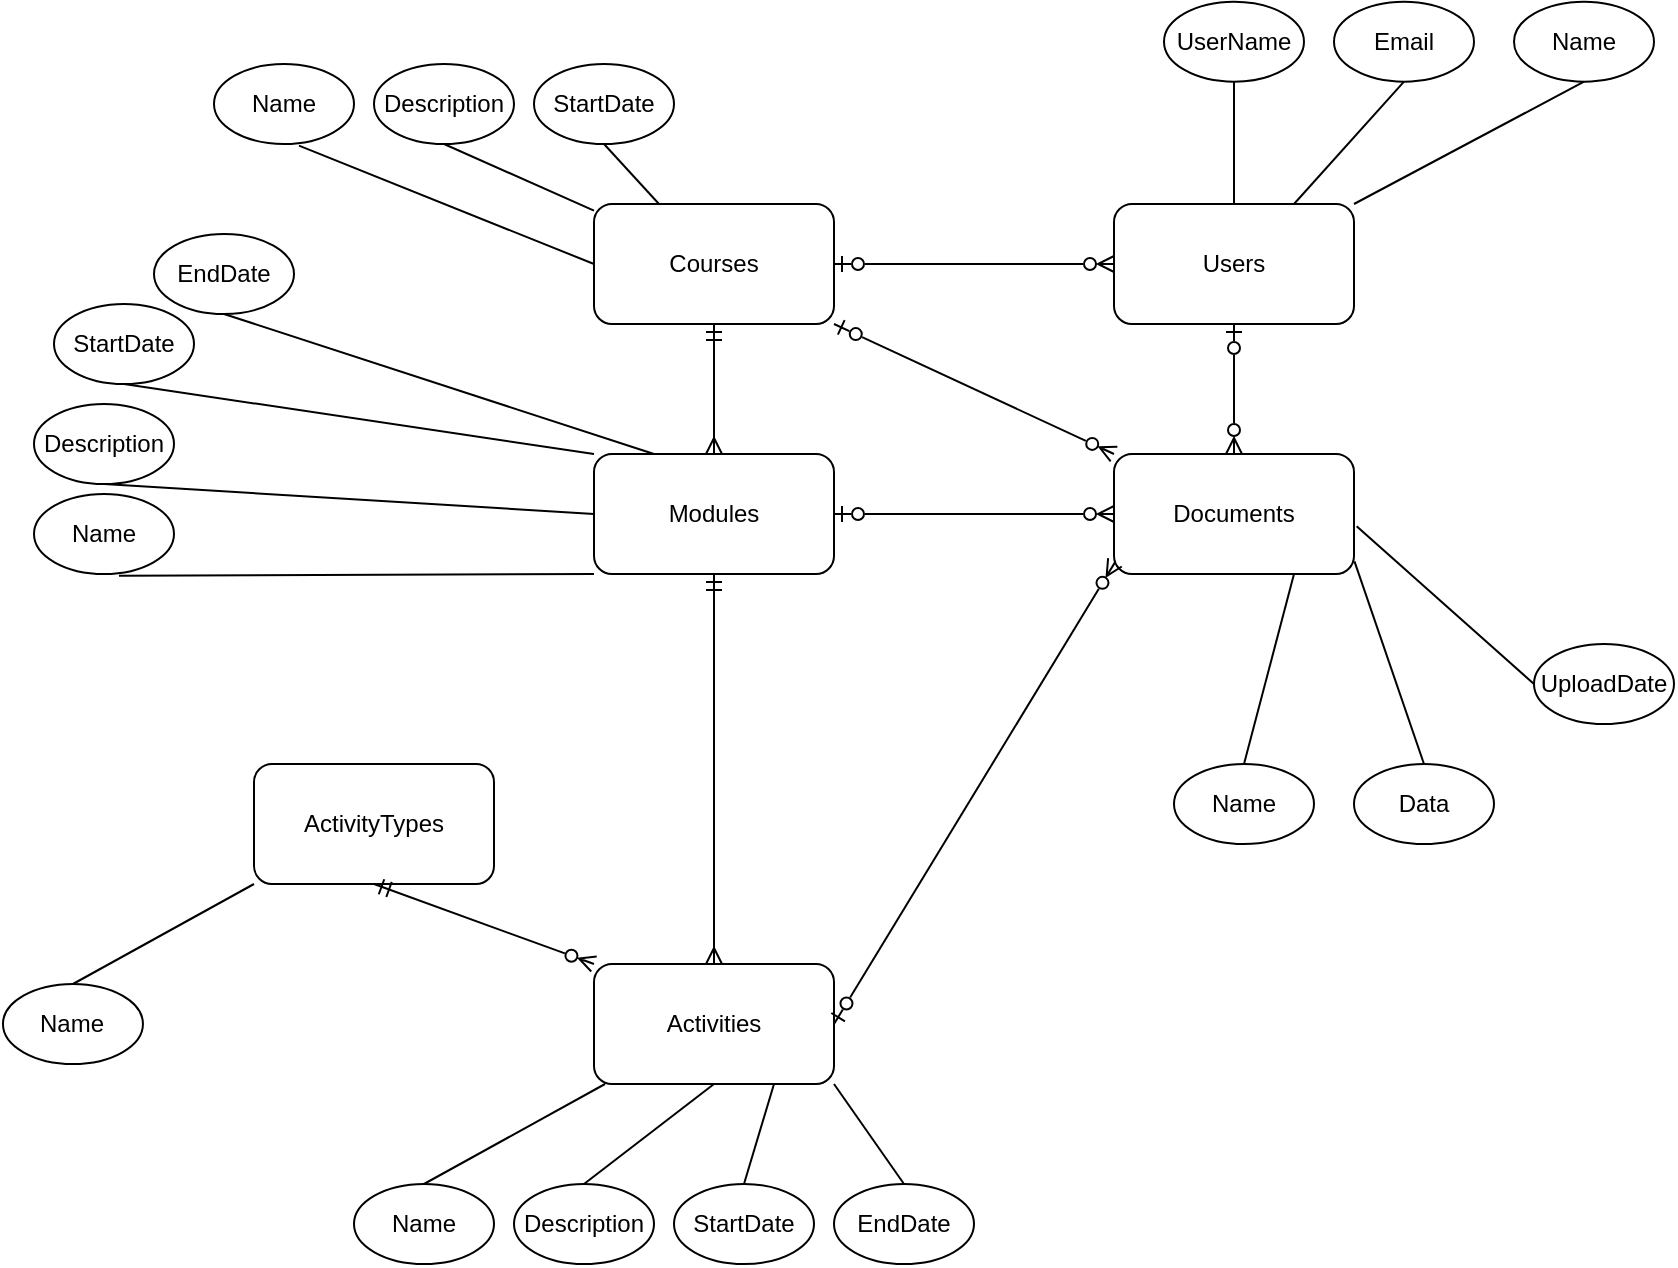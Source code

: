 <mxfile version="16.5.3" type="github" pages="2"><diagram id="RrrbwDcRu8NwH6buGpOI" name="Sida-1"><mxGraphModel dx="2500" dy="887" grid="1" gridSize="10" guides="1" tooltips="1" connect="1" arrows="1" fold="1" page="1" pageScale="1" pageWidth="827" pageHeight="1169" math="0" shadow="0"><root><mxCell id="0"/><mxCell id="1" parent="0"/><mxCell id="gUE2hNBg0kZPoNcRV1zj-1" value="Users" style="rounded=1;whiteSpace=wrap;html=1;" parent="1" vertex="1"><mxGeometry x="510" y="480" width="120" height="60" as="geometry"/></mxCell><mxCell id="gUE2hNBg0kZPoNcRV1zj-4" value="Documents" style="rounded=1;whiteSpace=wrap;html=1;" parent="1" vertex="1"><mxGeometry x="510" y="605" width="120" height="60" as="geometry"/></mxCell><mxCell id="gUE2hNBg0kZPoNcRV1zj-5" value="Courses" style="rounded=1;whiteSpace=wrap;html=1;" parent="1" vertex="1"><mxGeometry x="250" y="480" width="120" height="60" as="geometry"/></mxCell><mxCell id="gUE2hNBg0kZPoNcRV1zj-6" value="Modules" style="rounded=1;whiteSpace=wrap;html=1;" parent="1" vertex="1"><mxGeometry x="250" y="605" width="120" height="60" as="geometry"/></mxCell><mxCell id="gUE2hNBg0kZPoNcRV1zj-7" value="Activities" style="rounded=1;whiteSpace=wrap;html=1;" parent="1" vertex="1"><mxGeometry x="250" y="860" width="120" height="60" as="geometry"/></mxCell><mxCell id="gUE2hNBg0kZPoNcRV1zj-13" value="" style="fontSize=12;html=1;endArrow=ERzeroToOne;startArrow=ERzeroToMany;rounded=0;endFill=0;exitX=0;exitY=0.5;exitDx=0;exitDy=0;startFill=0;" parent="1" source="gUE2hNBg0kZPoNcRV1zj-1" target="gUE2hNBg0kZPoNcRV1zj-5" edge="1"><mxGeometry width="100" height="100" relative="1" as="geometry"><mxPoint x="530" y="350" as="sourcePoint"/><mxPoint x="590" y="330" as="targetPoint"/></mxGeometry></mxCell><mxCell id="gUE2hNBg0kZPoNcRV1zj-14" value="" style="fontSize=12;html=1;endArrow=ERmany;startArrow=ERmandOne;rounded=0;endFill=0;entryX=0.5;entryY=0;entryDx=0;entryDy=0;exitX=0.5;exitY=1;exitDx=0;exitDy=0;" parent="1" source="gUE2hNBg0kZPoNcRV1zj-5" target="gUE2hNBg0kZPoNcRV1zj-6" edge="1"><mxGeometry width="100" height="100" relative="1" as="geometry"><mxPoint x="490" y="590" as="sourcePoint"/><mxPoint x="480" y="600" as="targetPoint"/></mxGeometry></mxCell><mxCell id="gUE2hNBg0kZPoNcRV1zj-16" value="" style="fontSize=12;html=1;endArrow=ERmany;startArrow=ERmandOne;rounded=0;endFill=0;entryX=0.5;entryY=0;entryDx=0;entryDy=0;exitX=0.5;exitY=1;exitDx=0;exitDy=0;" parent="1" source="gUE2hNBg0kZPoNcRV1zj-6" target="gUE2hNBg0kZPoNcRV1zj-7" edge="1"><mxGeometry width="100" height="100" relative="1" as="geometry"><mxPoint x="290" y="520" as="sourcePoint"/><mxPoint x="510" y="520" as="targetPoint"/></mxGeometry></mxCell><mxCell id="gUE2hNBg0kZPoNcRV1zj-17" value="" style="fontSize=12;html=1;endArrow=ERzeroToMany;startArrow=ERzeroToOne;rounded=0;endFill=0;entryX=0.5;entryY=0;entryDx=0;entryDy=0;exitX=0.5;exitY=1;exitDx=0;exitDy=0;startFill=0;" parent="1" source="gUE2hNBg0kZPoNcRV1zj-1" target="gUE2hNBg0kZPoNcRV1zj-4" edge="1"><mxGeometry width="100" height="100" relative="1" as="geometry"><mxPoint x="320" y="550" as="sourcePoint"/><mxPoint x="320" y="615" as="targetPoint"/></mxGeometry></mxCell><mxCell id="gUE2hNBg0kZPoNcRV1zj-18" value="" style="fontSize=12;html=1;endArrow=ERzeroToMany;startArrow=ERzeroToOne;rounded=0;endFill=0;entryX=0;entryY=0;entryDx=0;entryDy=0;exitX=1;exitY=1;exitDx=0;exitDy=0;startFill=0;" parent="1" source="gUE2hNBg0kZPoNcRV1zj-5" target="gUE2hNBg0kZPoNcRV1zj-4" edge="1"><mxGeometry width="100" height="100" relative="1" as="geometry"><mxPoint x="580" y="270" as="sourcePoint"/><mxPoint x="580" y="620" as="targetPoint"/></mxGeometry></mxCell><mxCell id="gUE2hNBg0kZPoNcRV1zj-19" value="" style="fontSize=12;html=1;endArrow=ERzeroToMany;startArrow=ERzeroToOne;rounded=0;endFill=0;entryX=0;entryY=0.5;entryDx=0;entryDy=0;exitX=1;exitY=0.5;exitDx=0;exitDy=0;startFill=0;" parent="1" source="gUE2hNBg0kZPoNcRV1zj-6" target="gUE2hNBg0kZPoNcRV1zj-4" edge="1"><mxGeometry width="100" height="100" relative="1" as="geometry"><mxPoint x="380" y="520" as="sourcePoint"/><mxPoint x="520" y="620" as="targetPoint"/></mxGeometry></mxCell><mxCell id="gUE2hNBg0kZPoNcRV1zj-20" value="" style="fontSize=12;html=1;endArrow=ERzeroToMany;startArrow=ERzeroToOne;rounded=0;endFill=0;entryX=0.004;entryY=0.903;entryDx=0;entryDy=0;exitX=1;exitY=0.5;exitDx=0;exitDy=0;entryPerimeter=0;startFill=0;" parent="1" source="gUE2hNBg0kZPoNcRV1zj-7" target="gUE2hNBg0kZPoNcRV1zj-4" edge="1"><mxGeometry width="100" height="100" relative="1" as="geometry"><mxPoint x="390" y="530" as="sourcePoint"/><mxPoint x="530" y="630" as="targetPoint"/></mxGeometry></mxCell><mxCell id="cZ1uMNAsVfYl3Oj9-eTL-1" value="ActivityTypes" style="rounded=1;whiteSpace=wrap;html=1;" parent="1" vertex="1"><mxGeometry x="80" y="760" width="120" height="60" as="geometry"/></mxCell><mxCell id="cZ1uMNAsVfYl3Oj9-eTL-2" value="" style="fontSize=12;html=1;endArrow=ERzeroToMany;startArrow=ERmandOne;rounded=0;exitX=0.5;exitY=1;exitDx=0;exitDy=0;entryX=0;entryY=0;entryDx=0;entryDy=0;startFill=0;endFill=0;" parent="1" source="cZ1uMNAsVfYl3Oj9-eTL-1" target="gUE2hNBg0kZPoNcRV1zj-7" edge="1"><mxGeometry width="100" height="100" relative="1" as="geometry"><mxPoint x="400" y="560" as="sourcePoint"/><mxPoint x="500" y="460" as="targetPoint"/></mxGeometry></mxCell><mxCell id="cZ1uMNAsVfYl3Oj9-eTL-3" value="Name" style="ellipse;whiteSpace=wrap;html=1;" parent="1" vertex="1"><mxGeometry x="60" y="410" width="70" height="40" as="geometry"/></mxCell><mxCell id="cZ1uMNAsVfYl3Oj9-eTL-4" value="Description" style="ellipse;whiteSpace=wrap;html=1;" parent="1" vertex="1"><mxGeometry x="140" y="410" width="70" height="40" as="geometry"/></mxCell><mxCell id="cZ1uMNAsVfYl3Oj9-eTL-5" value="StartDate" style="ellipse;whiteSpace=wrap;html=1;" parent="1" vertex="1"><mxGeometry x="220" y="410" width="70" height="40" as="geometry"/></mxCell><mxCell id="cZ1uMNAsVfYl3Oj9-eTL-7" value="" style="endArrow=none;html=1;rounded=0;entryX=0.607;entryY=1.021;entryDx=0;entryDy=0;entryPerimeter=0;exitX=0;exitY=0.5;exitDx=0;exitDy=0;" parent="1" source="gUE2hNBg0kZPoNcRV1zj-5" target="cZ1uMNAsVfYl3Oj9-eTL-3" edge="1"><mxGeometry width="50" height="50" relative="1" as="geometry"><mxPoint x="450" y="570" as="sourcePoint"/><mxPoint x="500" y="520" as="targetPoint"/></mxGeometry></mxCell><mxCell id="cZ1uMNAsVfYl3Oj9-eTL-8" value="" style="endArrow=none;html=1;rounded=0;entryX=0.5;entryY=1;entryDx=0;entryDy=0;" parent="1" source="gUE2hNBg0kZPoNcRV1zj-5" target="cZ1uMNAsVfYl3Oj9-eTL-5" edge="1"><mxGeometry width="50" height="50" relative="1" as="geometry"><mxPoint x="260" y="520" as="sourcePoint"/><mxPoint x="112.49" y="460.84" as="targetPoint"/></mxGeometry></mxCell><mxCell id="cZ1uMNAsVfYl3Oj9-eTL-9" value="" style="endArrow=none;html=1;rounded=0;entryX=0.5;entryY=1;entryDx=0;entryDy=0;" parent="1" source="gUE2hNBg0kZPoNcRV1zj-5" target="cZ1uMNAsVfYl3Oj9-eTL-4" edge="1"><mxGeometry width="50" height="50" relative="1" as="geometry"><mxPoint x="270" y="530" as="sourcePoint"/><mxPoint x="122.49" y="470.84" as="targetPoint"/></mxGeometry></mxCell><mxCell id="cZ1uMNAsVfYl3Oj9-eTL-10" value="Name" style="ellipse;whiteSpace=wrap;html=1;" parent="1" vertex="1"><mxGeometry x="-30" y="625" width="70" height="40" as="geometry"/></mxCell><mxCell id="cZ1uMNAsVfYl3Oj9-eTL-11" value="Description" style="ellipse;whiteSpace=wrap;html=1;" parent="1" vertex="1"><mxGeometry x="-30" y="580" width="70" height="40" as="geometry"/></mxCell><mxCell id="cZ1uMNAsVfYl3Oj9-eTL-12" value="StartDate" style="ellipse;whiteSpace=wrap;html=1;" parent="1" vertex="1"><mxGeometry x="-20" y="530" width="70" height="40" as="geometry"/></mxCell><mxCell id="cZ1uMNAsVfYl3Oj9-eTL-13" value="" style="endArrow=none;html=1;rounded=0;entryX=0.607;entryY=1.021;entryDx=0;entryDy=0;entryPerimeter=0;exitX=0;exitY=1;exitDx=0;exitDy=0;" parent="1" source="gUE2hNBg0kZPoNcRV1zj-6" target="cZ1uMNAsVfYl3Oj9-eTL-10" edge="1"><mxGeometry width="50" height="50" relative="1" as="geometry"><mxPoint x="180" y="670" as="sourcePoint"/><mxPoint x="430" y="680" as="targetPoint"/></mxGeometry></mxCell><mxCell id="cZ1uMNAsVfYl3Oj9-eTL-14" value="" style="endArrow=none;html=1;rounded=0;entryX=0.5;entryY=1;entryDx=0;entryDy=0;exitX=0;exitY=0;exitDx=0;exitDy=0;" parent="1" source="gUE2hNBg0kZPoNcRV1zj-6" target="cZ1uMNAsVfYl3Oj9-eTL-12" edge="1"><mxGeometry width="50" height="50" relative="1" as="geometry"><mxPoint x="212.5" y="640" as="sourcePoint"/><mxPoint x="42.49" y="620.84" as="targetPoint"/></mxGeometry></mxCell><mxCell id="cZ1uMNAsVfYl3Oj9-eTL-15" value="" style="endArrow=none;html=1;rounded=0;entryX=0.5;entryY=1;entryDx=0;entryDy=0;exitX=0;exitY=0.5;exitDx=0;exitDy=0;" parent="1" source="gUE2hNBg0kZPoNcRV1zj-6" target="cZ1uMNAsVfYl3Oj9-eTL-11" edge="1"><mxGeometry width="50" height="50" relative="1" as="geometry"><mxPoint x="180" y="643.333" as="sourcePoint"/><mxPoint x="52.49" y="630.84" as="targetPoint"/></mxGeometry></mxCell><mxCell id="cZ1uMNAsVfYl3Oj9-eTL-16" value="EndDate" style="ellipse;whiteSpace=wrap;html=1;" parent="1" vertex="1"><mxGeometry x="30" y="495" width="70" height="40" as="geometry"/></mxCell><mxCell id="cZ1uMNAsVfYl3Oj9-eTL-17" value="" style="endArrow=none;html=1;rounded=0;entryX=0.5;entryY=1;entryDx=0;entryDy=0;exitX=0.25;exitY=0;exitDx=0;exitDy=0;" parent="1" source="gUE2hNBg0kZPoNcRV1zj-6" target="cZ1uMNAsVfYl3Oj9-eTL-16" edge="1"><mxGeometry width="50" height="50" relative="1" as="geometry"><mxPoint x="300" y="570" as="sourcePoint"/><mxPoint x="92.49" y="585.84" as="targetPoint"/></mxGeometry></mxCell><mxCell id="cZ1uMNAsVfYl3Oj9-eTL-18" value="Name" style="ellipse;whiteSpace=wrap;html=1;" parent="1" vertex="1"><mxGeometry x="130" y="970" width="70" height="40" as="geometry"/></mxCell><mxCell id="cZ1uMNAsVfYl3Oj9-eTL-19" value="Description" style="ellipse;whiteSpace=wrap;html=1;" parent="1" vertex="1"><mxGeometry x="210" y="970" width="70" height="40" as="geometry"/></mxCell><mxCell id="cZ1uMNAsVfYl3Oj9-eTL-20" value="StartDate" style="ellipse;whiteSpace=wrap;html=1;" parent="1" vertex="1"><mxGeometry x="290" y="970" width="70" height="40" as="geometry"/></mxCell><mxCell id="cZ1uMNAsVfYl3Oj9-eTL-21" value="" style="endArrow=none;html=1;rounded=0;entryX=0.5;entryY=0;entryDx=0;entryDy=0;exitX=0.046;exitY=1;exitDx=0;exitDy=0;exitPerimeter=0;" parent="1" source="gUE2hNBg0kZPoNcRV1zj-7" target="cZ1uMNAsVfYl3Oj9-eTL-18" edge="1"><mxGeometry width="50" height="50" relative="1" as="geometry"><mxPoint x="320" y="1070" as="sourcePoint"/><mxPoint x="570" y="1080" as="targetPoint"/></mxGeometry></mxCell><mxCell id="cZ1uMNAsVfYl3Oj9-eTL-22" value="" style="endArrow=none;html=1;rounded=0;entryX=0.5;entryY=0;entryDx=0;entryDy=0;exitX=0.75;exitY=1;exitDx=0;exitDy=0;" parent="1" source="gUE2hNBg0kZPoNcRV1zj-7" target="cZ1uMNAsVfYl3Oj9-eTL-20" edge="1"><mxGeometry width="50" height="50" relative="1" as="geometry"><mxPoint x="352.5" y="1040" as="sourcePoint"/><mxPoint x="182.49" y="1020.84" as="targetPoint"/></mxGeometry></mxCell><mxCell id="cZ1uMNAsVfYl3Oj9-eTL-23" value="" style="endArrow=none;html=1;rounded=0;entryX=0.5;entryY=0;entryDx=0;entryDy=0;exitX=0.5;exitY=1;exitDx=0;exitDy=0;" parent="1" source="gUE2hNBg0kZPoNcRV1zj-7" target="cZ1uMNAsVfYl3Oj9-eTL-19" edge="1"><mxGeometry width="50" height="50" relative="1" as="geometry"><mxPoint x="320" y="1043.333" as="sourcePoint"/><mxPoint x="192.49" y="1030.84" as="targetPoint"/></mxGeometry></mxCell><mxCell id="cZ1uMNAsVfYl3Oj9-eTL-24" value="EndDate" style="ellipse;whiteSpace=wrap;html=1;" parent="1" vertex="1"><mxGeometry x="370" y="970" width="70" height="40" as="geometry"/></mxCell><mxCell id="cZ1uMNAsVfYl3Oj9-eTL-25" value="" style="endArrow=none;html=1;rounded=0;entryX=0.5;entryY=0;entryDx=0;entryDy=0;exitX=1;exitY=1;exitDx=0;exitDy=0;" parent="1" source="gUE2hNBg0kZPoNcRV1zj-7" target="cZ1uMNAsVfYl3Oj9-eTL-24" edge="1"><mxGeometry width="50" height="50" relative="1" as="geometry"><mxPoint x="670" y="1080" as="sourcePoint"/><mxPoint x="482.49" y="1060.84" as="targetPoint"/></mxGeometry></mxCell><mxCell id="cZ1uMNAsVfYl3Oj9-eTL-26" value="Name" style="ellipse;whiteSpace=wrap;html=1;" parent="1" vertex="1"><mxGeometry x="-45.52" y="870" width="70" height="40" as="geometry"/></mxCell><mxCell id="cZ1uMNAsVfYl3Oj9-eTL-27" value="" style="endArrow=none;html=1;rounded=0;entryX=0.5;entryY=0;entryDx=0;entryDy=0;exitX=0;exitY=1;exitDx=0;exitDy=0;" parent="1" source="cZ1uMNAsVfYl3Oj9-eTL-1" target="cZ1uMNAsVfYl3Oj9-eTL-26" edge="1"><mxGeometry width="50" height="50" relative="1" as="geometry"><mxPoint x="80.0" y="820" as="sourcePoint"/><mxPoint x="394.48" y="980" as="targetPoint"/></mxGeometry></mxCell><mxCell id="cZ1uMNAsVfYl3Oj9-eTL-29" value="Name" style="ellipse;whiteSpace=wrap;html=1;" parent="1" vertex="1"><mxGeometry x="540" y="760" width="70" height="40" as="geometry"/></mxCell><mxCell id="cZ1uMNAsVfYl3Oj9-eTL-30" value="" style="endArrow=none;html=1;rounded=0;entryX=0.5;entryY=0;entryDx=0;entryDy=0;exitX=0.75;exitY=1;exitDx=0;exitDy=0;" parent="1" source="gUE2hNBg0kZPoNcRV1zj-4" target="cZ1uMNAsVfYl3Oj9-eTL-29" edge="1"><mxGeometry width="50" height="50" relative="1" as="geometry"><mxPoint x="665.52" y="710" as="sourcePoint"/><mxPoint x="980" y="870" as="targetPoint"/></mxGeometry></mxCell><mxCell id="cZ1uMNAsVfYl3Oj9-eTL-31" value="Data" style="ellipse;whiteSpace=wrap;html=1;" parent="1" vertex="1"><mxGeometry x="630" y="760" width="70" height="40" as="geometry"/></mxCell><mxCell id="cZ1uMNAsVfYl3Oj9-eTL-32" value="" style="endArrow=none;html=1;rounded=0;entryX=0.5;entryY=0;entryDx=0;entryDy=0;exitX=1.002;exitY=0.895;exitDx=0;exitDy=0;exitPerimeter=0;" parent="1" source="gUE2hNBg0kZPoNcRV1zj-4" target="cZ1uMNAsVfYl3Oj9-eTL-31" edge="1"><mxGeometry width="50" height="50" relative="1" as="geometry"><mxPoint x="755.52" y="710" as="sourcePoint"/><mxPoint x="1070" y="870" as="targetPoint"/></mxGeometry></mxCell><mxCell id="cZ1uMNAsVfYl3Oj9-eTL-33" value="UploadDate" style="ellipse;whiteSpace=wrap;html=1;" parent="1" vertex="1"><mxGeometry x="720" y="700" width="70" height="40" as="geometry"/></mxCell><mxCell id="cZ1uMNAsVfYl3Oj9-eTL-34" value="" style="endArrow=none;html=1;rounded=0;entryX=0;entryY=0.5;entryDx=0;entryDy=0;exitX=1.011;exitY=0.603;exitDx=0;exitDy=0;exitPerimeter=0;" parent="1" source="gUE2hNBg0kZPoNcRV1zj-4" target="cZ1uMNAsVfYl3Oj9-eTL-33" edge="1"><mxGeometry width="50" height="50" relative="1" as="geometry"><mxPoint x="630.0" y="625" as="sourcePoint"/><mxPoint x="664.76" y="726.3" as="targetPoint"/></mxGeometry></mxCell><mxCell id="cZ1uMNAsVfYl3Oj9-eTL-35" value="UserName" style="ellipse;whiteSpace=wrap;html=1;" parent="1" vertex="1"><mxGeometry x="535" y="378.82" width="70" height="40" as="geometry"/></mxCell><mxCell id="cZ1uMNAsVfYl3Oj9-eTL-36" value="" style="endArrow=none;html=1;rounded=0;entryX=0.5;entryY=1;entryDx=0;entryDy=0;exitX=0.5;exitY=0;exitDx=0;exitDy=0;" parent="1" source="gUE2hNBg0kZPoNcRV1zj-1" target="cZ1uMNAsVfYl3Oj9-eTL-35" edge="1"><mxGeometry width="50" height="50" relative="1" as="geometry"><mxPoint x="620.0" y="320.0" as="sourcePoint"/><mxPoint x="653.44" y="405.12" as="targetPoint"/></mxGeometry></mxCell><mxCell id="cZ1uMNAsVfYl3Oj9-eTL-37" value="Email" style="ellipse;whiteSpace=wrap;html=1;" parent="1" vertex="1"><mxGeometry x="620" y="378.82" width="70" height="40" as="geometry"/></mxCell><mxCell id="cZ1uMNAsVfYl3Oj9-eTL-38" value="" style="endArrow=none;html=1;rounded=0;entryX=0.5;entryY=1;entryDx=0;entryDy=0;exitX=0.75;exitY=0;exitDx=0;exitDy=0;" parent="1" source="gUE2hNBg0kZPoNcRV1zj-1" target="cZ1uMNAsVfYl3Oj9-eTL-37" edge="1"><mxGeometry width="50" height="50" relative="1" as="geometry"><mxPoint x="580" y="490" as="sourcePoint"/><mxPoint x="663.44" y="415.12" as="targetPoint"/></mxGeometry></mxCell><mxCell id="cZ1uMNAsVfYl3Oj9-eTL-39" value="Name" style="ellipse;whiteSpace=wrap;html=1;" parent="1" vertex="1"><mxGeometry x="710" y="378.82" width="70" height="40" as="geometry"/></mxCell><mxCell id="cZ1uMNAsVfYl3Oj9-eTL-40" value="" style="endArrow=none;html=1;rounded=0;entryX=0.5;entryY=1;entryDx=0;entryDy=0;exitX=1;exitY=0;exitDx=0;exitDy=0;" parent="1" source="gUE2hNBg0kZPoNcRV1zj-1" target="cZ1uMNAsVfYl3Oj9-eTL-39" edge="1"><mxGeometry width="50" height="50" relative="1" as="geometry"><mxPoint x="735" y="471.18" as="sourcePoint"/><mxPoint x="818.44" y="396.3" as="targetPoint"/></mxGeometry></mxCell></root></mxGraphModel></diagram><diagram id="srFkPKDmVDg-fwYC_Jng" name="Page-2"><mxGraphModel dx="2523" dy="1987" grid="1" gridSize="10" guides="1" tooltips="1" connect="1" arrows="1" fold="1" page="1" pageScale="1" pageWidth="850" pageHeight="1100" math="0" shadow="0"><root><mxCell id="ppA1ye5qYpQGRD_QKIp1-0"/><mxCell id="ppA1ye5qYpQGRD_QKIp1-1" parent="ppA1ye5qYpQGRD_QKIp1-0"/><mxCell id="ppA1ye5qYpQGRD_QKIp1-2" value="Course" style="shape=table;startSize=30;container=1;collapsible=1;childLayout=tableLayout;fixedRows=1;rowLines=0;fontStyle=1;align=center;resizeLast=1;" vertex="1" parent="ppA1ye5qYpQGRD_QKIp1-1"><mxGeometry x="260" y="30" width="180" height="150" as="geometry"/></mxCell><mxCell id="ppA1ye5qYpQGRD_QKIp1-3" value="" style="shape=tableRow;horizontal=0;startSize=0;swimlaneHead=0;swimlaneBody=0;fillColor=none;collapsible=0;dropTarget=0;points=[[0,0.5],[1,0.5]];portConstraint=eastwest;top=0;left=0;right=0;bottom=1;" vertex="1" parent="ppA1ye5qYpQGRD_QKIp1-2"><mxGeometry y="30" width="180" height="30" as="geometry"/></mxCell><mxCell id="ppA1ye5qYpQGRD_QKIp1-4" value="PK" style="shape=partialRectangle;connectable=0;fillColor=none;top=0;left=0;bottom=0;right=0;fontStyle=1;overflow=hidden;" vertex="1" parent="ppA1ye5qYpQGRD_QKIp1-3"><mxGeometry width="30" height="30" as="geometry"><mxRectangle width="30" height="30" as="alternateBounds"/></mxGeometry></mxCell><mxCell id="ppA1ye5qYpQGRD_QKIp1-5" value="Id" style="shape=partialRectangle;connectable=0;fillColor=none;top=0;left=0;bottom=0;right=0;align=left;spacingLeft=6;fontStyle=5;overflow=hidden;" vertex="1" parent="ppA1ye5qYpQGRD_QKIp1-3"><mxGeometry x="30" width="150" height="30" as="geometry"><mxRectangle width="150" height="30" as="alternateBounds"/></mxGeometry></mxCell><mxCell id="ppA1ye5qYpQGRD_QKIp1-6" value="" style="shape=tableRow;horizontal=0;startSize=0;swimlaneHead=0;swimlaneBody=0;fillColor=none;collapsible=0;dropTarget=0;points=[[0,0.5],[1,0.5]];portConstraint=eastwest;top=0;left=0;right=0;bottom=0;" vertex="1" parent="ppA1ye5qYpQGRD_QKIp1-2"><mxGeometry y="60" width="180" height="30" as="geometry"/></mxCell><mxCell id="ppA1ye5qYpQGRD_QKIp1-7" value="" style="shape=partialRectangle;connectable=0;fillColor=none;top=0;left=0;bottom=0;right=0;editable=1;overflow=hidden;" vertex="1" parent="ppA1ye5qYpQGRD_QKIp1-6"><mxGeometry width="30" height="30" as="geometry"><mxRectangle width="30" height="30" as="alternateBounds"/></mxGeometry></mxCell><mxCell id="ppA1ye5qYpQGRD_QKIp1-8" value="Name" style="shape=partialRectangle;connectable=0;fillColor=none;top=0;left=0;bottom=0;right=0;align=left;spacingLeft=6;overflow=hidden;" vertex="1" parent="ppA1ye5qYpQGRD_QKIp1-6"><mxGeometry x="30" width="150" height="30" as="geometry"><mxRectangle width="150" height="30" as="alternateBounds"/></mxGeometry></mxCell><mxCell id="ppA1ye5qYpQGRD_QKIp1-9" value="" style="shape=tableRow;horizontal=0;startSize=0;swimlaneHead=0;swimlaneBody=0;fillColor=none;collapsible=0;dropTarget=0;points=[[0,0.5],[1,0.5]];portConstraint=eastwest;top=0;left=0;right=0;bottom=0;" vertex="1" parent="ppA1ye5qYpQGRD_QKIp1-2"><mxGeometry y="90" width="180" height="30" as="geometry"/></mxCell><mxCell id="ppA1ye5qYpQGRD_QKIp1-10" value="" style="shape=partialRectangle;connectable=0;fillColor=none;top=0;left=0;bottom=0;right=0;editable=1;overflow=hidden;" vertex="1" parent="ppA1ye5qYpQGRD_QKIp1-9"><mxGeometry width="30" height="30" as="geometry"><mxRectangle width="30" height="30" as="alternateBounds"/></mxGeometry></mxCell><mxCell id="ppA1ye5qYpQGRD_QKIp1-11" value="Description" style="shape=partialRectangle;connectable=0;fillColor=none;top=0;left=0;bottom=0;right=0;align=left;spacingLeft=6;overflow=hidden;" vertex="1" parent="ppA1ye5qYpQGRD_QKIp1-9"><mxGeometry x="30" width="150" height="30" as="geometry"><mxRectangle width="150" height="30" as="alternateBounds"/></mxGeometry></mxCell><mxCell id="ppA1ye5qYpQGRD_QKIp1-12" value="" style="shape=tableRow;horizontal=0;startSize=0;swimlaneHead=0;swimlaneBody=0;fillColor=none;collapsible=0;dropTarget=0;points=[[0,0.5],[1,0.5]];portConstraint=eastwest;top=0;left=0;right=0;bottom=0;" vertex="1" parent="ppA1ye5qYpQGRD_QKIp1-2"><mxGeometry y="120" width="180" height="30" as="geometry"/></mxCell><mxCell id="ppA1ye5qYpQGRD_QKIp1-13" value="" style="shape=partialRectangle;connectable=0;fillColor=none;top=0;left=0;bottom=0;right=0;editable=1;overflow=hidden;" vertex="1" parent="ppA1ye5qYpQGRD_QKIp1-12"><mxGeometry width="30" height="30" as="geometry"><mxRectangle width="30" height="30" as="alternateBounds"/></mxGeometry></mxCell><mxCell id="ppA1ye5qYpQGRD_QKIp1-14" value="StartDate" style="shape=partialRectangle;connectable=0;fillColor=none;top=0;left=0;bottom=0;right=0;align=left;spacingLeft=6;overflow=hidden;" vertex="1" parent="ppA1ye5qYpQGRD_QKIp1-12"><mxGeometry x="30" width="150" height="30" as="geometry"><mxRectangle width="150" height="30" as="alternateBounds"/></mxGeometry></mxCell><mxCell id="ppA1ye5qYpQGRD_QKIp1-15" value="Activity" style="shape=table;startSize=30;container=1;collapsible=1;childLayout=tableLayout;fixedRows=1;rowLines=0;fontStyle=1;align=center;resizeLast=1;" vertex="1" parent="ppA1ye5qYpQGRD_QKIp1-1"><mxGeometry x="640" y="300" width="180" height="240" as="geometry"/></mxCell><mxCell id="ppA1ye5qYpQGRD_QKIp1-16" value="" style="shape=tableRow;horizontal=0;startSize=0;swimlaneHead=0;swimlaneBody=0;fillColor=none;collapsible=0;dropTarget=0;points=[[0,0.5],[1,0.5]];portConstraint=eastwest;top=0;left=0;right=0;bottom=1;" vertex="1" parent="ppA1ye5qYpQGRD_QKIp1-15"><mxGeometry y="30" width="180" height="30" as="geometry"/></mxCell><mxCell id="ppA1ye5qYpQGRD_QKIp1-17" value="PK" style="shape=partialRectangle;connectable=0;fillColor=none;top=0;left=0;bottom=0;right=0;fontStyle=1;overflow=hidden;" vertex="1" parent="ppA1ye5qYpQGRD_QKIp1-16"><mxGeometry width="30" height="30" as="geometry"><mxRectangle width="30" height="30" as="alternateBounds"/></mxGeometry></mxCell><mxCell id="ppA1ye5qYpQGRD_QKIp1-18" value="Id" style="shape=partialRectangle;connectable=0;fillColor=none;top=0;left=0;bottom=0;right=0;align=left;spacingLeft=6;fontStyle=5;overflow=hidden;" vertex="1" parent="ppA1ye5qYpQGRD_QKIp1-16"><mxGeometry x="30" width="150" height="30" as="geometry"><mxRectangle width="150" height="30" as="alternateBounds"/></mxGeometry></mxCell><mxCell id="7koz922dCw3oWTNVU2b_-24" value="" style="shape=tableRow;horizontal=0;startSize=0;swimlaneHead=0;swimlaneBody=0;fillColor=none;collapsible=0;dropTarget=0;points=[[0,0.5],[1,0.5]];portConstraint=eastwest;top=0;left=0;right=0;bottom=0;" vertex="1" parent="ppA1ye5qYpQGRD_QKIp1-15"><mxGeometry y="60" width="180" height="30" as="geometry"/></mxCell><mxCell id="7koz922dCw3oWTNVU2b_-25" value="FK" style="shape=partialRectangle;connectable=0;fillColor=none;top=0;left=0;bottom=0;right=0;editable=1;overflow=hidden;" vertex="1" parent="7koz922dCw3oWTNVU2b_-24"><mxGeometry width="30" height="30" as="geometry"><mxRectangle width="30" height="30" as="alternateBounds"/></mxGeometry></mxCell><mxCell id="7koz922dCw3oWTNVU2b_-26" value="ModuleId" style="shape=partialRectangle;connectable=0;fillColor=none;top=0;left=0;bottom=0;right=0;align=left;spacingLeft=6;overflow=hidden;" vertex="1" parent="7koz922dCw3oWTNVU2b_-24"><mxGeometry x="30" width="150" height="30" as="geometry"><mxRectangle width="150" height="30" as="alternateBounds"/></mxGeometry></mxCell><mxCell id="ppA1ye5qYpQGRD_QKIp1-22" value="" style="shape=tableRow;horizontal=0;startSize=0;swimlaneHead=0;swimlaneBody=0;fillColor=none;collapsible=0;dropTarget=0;points=[[0,0.5],[1,0.5]];portConstraint=eastwest;top=0;left=0;right=0;bottom=0;" vertex="1" parent="ppA1ye5qYpQGRD_QKIp1-15"><mxGeometry y="90" width="180" height="30" as="geometry"/></mxCell><mxCell id="ppA1ye5qYpQGRD_QKIp1-23" value="FK" style="shape=partialRectangle;connectable=0;fillColor=none;top=0;left=0;bottom=0;right=0;editable=1;overflow=hidden;" vertex="1" parent="ppA1ye5qYpQGRD_QKIp1-22"><mxGeometry width="30" height="30" as="geometry"><mxRectangle width="30" height="30" as="alternateBounds"/></mxGeometry></mxCell><mxCell id="ppA1ye5qYpQGRD_QKIp1-24" value="ActivityTypeId" style="shape=partialRectangle;connectable=0;fillColor=none;top=0;left=0;bottom=0;right=0;align=left;spacingLeft=6;overflow=hidden;" vertex="1" parent="ppA1ye5qYpQGRD_QKIp1-22"><mxGeometry x="30" width="150" height="30" as="geometry"><mxRectangle width="150" height="30" as="alternateBounds"/></mxGeometry></mxCell><mxCell id="ppA1ye5qYpQGRD_QKIp1-19" value="" style="shape=tableRow;horizontal=0;startSize=0;swimlaneHead=0;swimlaneBody=0;fillColor=none;collapsible=0;dropTarget=0;points=[[0,0.5],[1,0.5]];portConstraint=eastwest;top=0;left=0;right=0;bottom=0;" vertex="1" parent="ppA1ye5qYpQGRD_QKIp1-15"><mxGeometry y="120" width="180" height="30" as="geometry"/></mxCell><mxCell id="ppA1ye5qYpQGRD_QKIp1-20" value="" style="shape=partialRectangle;connectable=0;fillColor=none;top=0;left=0;bottom=0;right=0;editable=1;overflow=hidden;" vertex="1" parent="ppA1ye5qYpQGRD_QKIp1-19"><mxGeometry width="30" height="30" as="geometry"><mxRectangle width="30" height="30" as="alternateBounds"/></mxGeometry></mxCell><mxCell id="ppA1ye5qYpQGRD_QKIp1-21" value="Title" style="shape=partialRectangle;connectable=0;fillColor=none;top=0;left=0;bottom=0;right=0;align=left;spacingLeft=6;overflow=hidden;" vertex="1" parent="ppA1ye5qYpQGRD_QKIp1-19"><mxGeometry x="30" width="150" height="30" as="geometry"><mxRectangle width="150" height="30" as="alternateBounds"/></mxGeometry></mxCell><mxCell id="4rKzU89m_pF7pOkNp1DU-3" value="" style="shape=tableRow;horizontal=0;startSize=0;swimlaneHead=0;swimlaneBody=0;fillColor=none;collapsible=0;dropTarget=0;points=[[0,0.5],[1,0.5]];portConstraint=eastwest;top=0;left=0;right=0;bottom=0;" vertex="1" parent="ppA1ye5qYpQGRD_QKIp1-15"><mxGeometry y="150" width="180" height="30" as="geometry"/></mxCell><mxCell id="4rKzU89m_pF7pOkNp1DU-4" value="" style="shape=partialRectangle;connectable=0;fillColor=none;top=0;left=0;bottom=0;right=0;editable=1;overflow=hidden;" vertex="1" parent="4rKzU89m_pF7pOkNp1DU-3"><mxGeometry width="30" height="30" as="geometry"><mxRectangle width="30" height="30" as="alternateBounds"/></mxGeometry></mxCell><mxCell id="4rKzU89m_pF7pOkNp1DU-5" value="StartDate" style="shape=partialRectangle;connectable=0;fillColor=none;top=0;left=0;bottom=0;right=0;align=left;spacingLeft=6;overflow=hidden;" vertex="1" parent="4rKzU89m_pF7pOkNp1DU-3"><mxGeometry x="30" width="150" height="30" as="geometry"><mxRectangle width="150" height="30" as="alternateBounds"/></mxGeometry></mxCell><mxCell id="4rKzU89m_pF7pOkNp1DU-6" value="" style="shape=tableRow;horizontal=0;startSize=0;swimlaneHead=0;swimlaneBody=0;fillColor=none;collapsible=0;dropTarget=0;points=[[0,0.5],[1,0.5]];portConstraint=eastwest;top=0;left=0;right=0;bottom=0;" vertex="1" parent="ppA1ye5qYpQGRD_QKIp1-15"><mxGeometry y="180" width="180" height="30" as="geometry"/></mxCell><mxCell id="4rKzU89m_pF7pOkNp1DU-7" value="" style="shape=partialRectangle;connectable=0;fillColor=none;top=0;left=0;bottom=0;right=0;editable=1;overflow=hidden;" vertex="1" parent="4rKzU89m_pF7pOkNp1DU-6"><mxGeometry width="30" height="30" as="geometry"><mxRectangle width="30" height="30" as="alternateBounds"/></mxGeometry></mxCell><mxCell id="4rKzU89m_pF7pOkNp1DU-8" value="EndDate" style="shape=partialRectangle;connectable=0;fillColor=none;top=0;left=0;bottom=0;right=0;align=left;spacingLeft=6;overflow=hidden;" vertex="1" parent="4rKzU89m_pF7pOkNp1DU-6"><mxGeometry x="30" width="150" height="30" as="geometry"><mxRectangle width="150" height="30" as="alternateBounds"/></mxGeometry></mxCell><mxCell id="4rKzU89m_pF7pOkNp1DU-0" value="" style="shape=tableRow;horizontal=0;startSize=0;swimlaneHead=0;swimlaneBody=0;fillColor=none;collapsible=0;dropTarget=0;points=[[0,0.5],[1,0.5]];portConstraint=eastwest;top=0;left=0;right=0;bottom=0;" vertex="1" parent="ppA1ye5qYpQGRD_QKIp1-15"><mxGeometry y="210" width="180" height="30" as="geometry"/></mxCell><mxCell id="4rKzU89m_pF7pOkNp1DU-1" value="" style="shape=partialRectangle;connectable=0;fillColor=none;top=0;left=0;bottom=0;right=0;editable=1;overflow=hidden;" vertex="1" parent="4rKzU89m_pF7pOkNp1DU-0"><mxGeometry width="30" height="30" as="geometry"><mxRectangle width="30" height="30" as="alternateBounds"/></mxGeometry></mxCell><mxCell id="4rKzU89m_pF7pOkNp1DU-2" value="Description" style="shape=partialRectangle;connectable=0;fillColor=none;top=0;left=0;bottom=0;right=0;align=left;spacingLeft=6;overflow=hidden;" vertex="1" parent="4rKzU89m_pF7pOkNp1DU-0"><mxGeometry x="30" width="150" height="30" as="geometry"><mxRectangle width="150" height="30" as="alternateBounds"/></mxGeometry></mxCell><mxCell id="ppA1ye5qYpQGRD_QKIp1-28" value="Document" style="shape=table;startSize=30;container=1;collapsible=1;childLayout=tableLayout;fixedRows=1;rowLines=0;fontStyle=1;align=center;resizeLast=1;" vertex="1" parent="ppA1ye5qYpQGRD_QKIp1-1"><mxGeometry x="90" y="390" width="180" height="270" as="geometry"/></mxCell><mxCell id="ppA1ye5qYpQGRD_QKIp1-29" value="" style="shape=tableRow;horizontal=0;startSize=0;swimlaneHead=0;swimlaneBody=0;fillColor=none;collapsible=0;dropTarget=0;points=[[0,0.5],[1,0.5]];portConstraint=eastwest;top=0;left=0;right=0;bottom=1;" vertex="1" parent="ppA1ye5qYpQGRD_QKIp1-28"><mxGeometry y="30" width="180" height="30" as="geometry"/></mxCell><mxCell id="ppA1ye5qYpQGRD_QKIp1-30" value="PK" style="shape=partialRectangle;connectable=0;fillColor=none;top=0;left=0;bottom=0;right=0;fontStyle=1;overflow=hidden;" vertex="1" parent="ppA1ye5qYpQGRD_QKIp1-29"><mxGeometry width="30" height="30" as="geometry"><mxRectangle width="30" height="30" as="alternateBounds"/></mxGeometry></mxCell><mxCell id="ppA1ye5qYpQGRD_QKIp1-31" value="Id" style="shape=partialRectangle;connectable=0;fillColor=none;top=0;left=0;bottom=0;right=0;align=left;spacingLeft=6;fontStyle=5;overflow=hidden;" vertex="1" parent="ppA1ye5qYpQGRD_QKIp1-29"><mxGeometry x="30" width="150" height="30" as="geometry"><mxRectangle width="150" height="30" as="alternateBounds"/></mxGeometry></mxCell><mxCell id="7koz922dCw3oWTNVU2b_-0" value="" style="shape=tableRow;horizontal=0;startSize=0;swimlaneHead=0;swimlaneBody=0;fillColor=none;collapsible=0;dropTarget=0;points=[[0,0.5],[1,0.5]];portConstraint=eastwest;top=0;left=0;right=0;bottom=0;" vertex="1" parent="ppA1ye5qYpQGRD_QKIp1-28"><mxGeometry y="60" width="180" height="30" as="geometry"/></mxCell><mxCell id="7koz922dCw3oWTNVU2b_-1" value="FK" style="shape=partialRectangle;connectable=0;fillColor=none;top=0;left=0;bottom=0;right=0;editable=1;overflow=hidden;" vertex="1" parent="7koz922dCw3oWTNVU2b_-0"><mxGeometry width="30" height="30" as="geometry"><mxRectangle width="30" height="30" as="alternateBounds"/></mxGeometry></mxCell><mxCell id="7koz922dCw3oWTNVU2b_-2" value="ModuleId" style="shape=partialRectangle;connectable=0;fillColor=none;top=0;left=0;bottom=0;right=0;align=left;spacingLeft=6;overflow=hidden;" vertex="1" parent="7koz922dCw3oWTNVU2b_-0"><mxGeometry x="30" width="150" height="30" as="geometry"><mxRectangle width="150" height="30" as="alternateBounds"/></mxGeometry></mxCell><mxCell id="7koz922dCw3oWTNVU2b_-9" value="" style="shape=tableRow;horizontal=0;startSize=0;swimlaneHead=0;swimlaneBody=0;fillColor=none;collapsible=0;dropTarget=0;points=[[0,0.5],[1,0.5]];portConstraint=eastwest;top=0;left=0;right=0;bottom=0;" vertex="1" parent="ppA1ye5qYpQGRD_QKIp1-28"><mxGeometry y="90" width="180" height="30" as="geometry"/></mxCell><mxCell id="7koz922dCw3oWTNVU2b_-10" value="FK" style="shape=partialRectangle;connectable=0;fillColor=none;top=0;left=0;bottom=0;right=0;editable=1;overflow=hidden;" vertex="1" parent="7koz922dCw3oWTNVU2b_-9"><mxGeometry width="30" height="30" as="geometry"><mxRectangle width="30" height="30" as="alternateBounds"/></mxGeometry></mxCell><mxCell id="7koz922dCw3oWTNVU2b_-11" value="ActivityId" style="shape=partialRectangle;connectable=0;fillColor=none;top=0;left=0;bottom=0;right=0;align=left;spacingLeft=6;overflow=hidden;" vertex="1" parent="7koz922dCw3oWTNVU2b_-9"><mxGeometry x="30" width="150" height="30" as="geometry"><mxRectangle width="150" height="30" as="alternateBounds"/></mxGeometry></mxCell><mxCell id="7koz922dCw3oWTNVU2b_-6" value="" style="shape=tableRow;horizontal=0;startSize=0;swimlaneHead=0;swimlaneBody=0;fillColor=none;collapsible=0;dropTarget=0;points=[[0,0.5],[1,0.5]];portConstraint=eastwest;top=0;left=0;right=0;bottom=0;" vertex="1" parent="ppA1ye5qYpQGRD_QKIp1-28"><mxGeometry y="120" width="180" height="30" as="geometry"/></mxCell><mxCell id="7koz922dCw3oWTNVU2b_-7" value="FK" style="shape=partialRectangle;connectable=0;fillColor=none;top=0;left=0;bottom=0;right=0;editable=1;overflow=hidden;" vertex="1" parent="7koz922dCw3oWTNVU2b_-6"><mxGeometry width="30" height="30" as="geometry"><mxRectangle width="30" height="30" as="alternateBounds"/></mxGeometry></mxCell><mxCell id="7koz922dCw3oWTNVU2b_-8" value="CourseId" style="shape=partialRectangle;connectable=0;fillColor=none;top=0;left=0;bottom=0;right=0;align=left;spacingLeft=6;overflow=hidden;" vertex="1" parent="7koz922dCw3oWTNVU2b_-6"><mxGeometry x="30" width="150" height="30" as="geometry"><mxRectangle width="150" height="30" as="alternateBounds"/></mxGeometry></mxCell><mxCell id="7koz922dCw3oWTNVU2b_-3" value="" style="shape=tableRow;horizontal=0;startSize=0;swimlaneHead=0;swimlaneBody=0;fillColor=none;collapsible=0;dropTarget=0;points=[[0,0.5],[1,0.5]];portConstraint=eastwest;top=0;left=0;right=0;bottom=0;" vertex="1" parent="ppA1ye5qYpQGRD_QKIp1-28"><mxGeometry y="150" width="180" height="30" as="geometry"/></mxCell><mxCell id="7koz922dCw3oWTNVU2b_-4" value="FK" style="shape=partialRectangle;connectable=0;fillColor=none;top=0;left=0;bottom=0;right=0;editable=1;overflow=hidden;" vertex="1" parent="7koz922dCw3oWTNVU2b_-3"><mxGeometry width="30" height="30" as="geometry"><mxRectangle width="30" height="30" as="alternateBounds"/></mxGeometry></mxCell><mxCell id="7koz922dCw3oWTNVU2b_-5" value="UserId" style="shape=partialRectangle;connectable=0;fillColor=none;top=0;left=0;bottom=0;right=0;align=left;spacingLeft=6;overflow=hidden;" vertex="1" parent="7koz922dCw3oWTNVU2b_-3"><mxGeometry x="30" width="150" height="30" as="geometry"><mxRectangle width="150" height="30" as="alternateBounds"/></mxGeometry></mxCell><mxCell id="ppA1ye5qYpQGRD_QKIp1-32" value="" style="shape=tableRow;horizontal=0;startSize=0;swimlaneHead=0;swimlaneBody=0;fillColor=none;collapsible=0;dropTarget=0;points=[[0,0.5],[1,0.5]];portConstraint=eastwest;top=0;left=0;right=0;bottom=0;" vertex="1" parent="ppA1ye5qYpQGRD_QKIp1-28"><mxGeometry y="180" width="180" height="30" as="geometry"/></mxCell><mxCell id="ppA1ye5qYpQGRD_QKIp1-33" value="" style="shape=partialRectangle;connectable=0;fillColor=none;top=0;left=0;bottom=0;right=0;editable=1;overflow=hidden;" vertex="1" parent="ppA1ye5qYpQGRD_QKIp1-32"><mxGeometry width="30" height="30" as="geometry"><mxRectangle width="30" height="30" as="alternateBounds"/></mxGeometry></mxCell><mxCell id="ppA1ye5qYpQGRD_QKIp1-34" value="Name" style="shape=partialRectangle;connectable=0;fillColor=none;top=0;left=0;bottom=0;right=0;align=left;spacingLeft=6;overflow=hidden;" vertex="1" parent="ppA1ye5qYpQGRD_QKIp1-32"><mxGeometry x="30" width="150" height="30" as="geometry"><mxRectangle width="150" height="30" as="alternateBounds"/></mxGeometry></mxCell><mxCell id="ppA1ye5qYpQGRD_QKIp1-35" value="" style="shape=tableRow;horizontal=0;startSize=0;swimlaneHead=0;swimlaneBody=0;fillColor=none;collapsible=0;dropTarget=0;points=[[0,0.5],[1,0.5]];portConstraint=eastwest;top=0;left=0;right=0;bottom=0;" vertex="1" parent="ppA1ye5qYpQGRD_QKIp1-28"><mxGeometry y="210" width="180" height="30" as="geometry"/></mxCell><mxCell id="ppA1ye5qYpQGRD_QKIp1-36" value="" style="shape=partialRectangle;connectable=0;fillColor=none;top=0;left=0;bottom=0;right=0;editable=1;overflow=hidden;" vertex="1" parent="ppA1ye5qYpQGRD_QKIp1-35"><mxGeometry width="30" height="30" as="geometry"><mxRectangle width="30" height="30" as="alternateBounds"/></mxGeometry></mxCell><mxCell id="ppA1ye5qYpQGRD_QKIp1-37" value="Data" style="shape=partialRectangle;connectable=0;fillColor=none;top=0;left=0;bottom=0;right=0;align=left;spacingLeft=6;overflow=hidden;" vertex="1" parent="ppA1ye5qYpQGRD_QKIp1-35"><mxGeometry x="30" width="150" height="30" as="geometry"><mxRectangle width="150" height="30" as="alternateBounds"/></mxGeometry></mxCell><mxCell id="ppA1ye5qYpQGRD_QKIp1-38" value="" style="shape=tableRow;horizontal=0;startSize=0;swimlaneHead=0;swimlaneBody=0;fillColor=none;collapsible=0;dropTarget=0;points=[[0,0.5],[1,0.5]];portConstraint=eastwest;top=0;left=0;right=0;bottom=0;" vertex="1" parent="ppA1ye5qYpQGRD_QKIp1-28"><mxGeometry y="240" width="180" height="30" as="geometry"/></mxCell><mxCell id="ppA1ye5qYpQGRD_QKIp1-39" value="" style="shape=partialRectangle;connectable=0;fillColor=none;top=0;left=0;bottom=0;right=0;editable=1;overflow=hidden;" vertex="1" parent="ppA1ye5qYpQGRD_QKIp1-38"><mxGeometry width="30" height="30" as="geometry"><mxRectangle width="30" height="30" as="alternateBounds"/></mxGeometry></mxCell><mxCell id="ppA1ye5qYpQGRD_QKIp1-40" value="UploadDate" style="shape=partialRectangle;connectable=0;fillColor=none;top=0;left=0;bottom=0;right=0;align=left;spacingLeft=6;overflow=hidden;" vertex="1" parent="ppA1ye5qYpQGRD_QKIp1-38"><mxGeometry x="30" width="150" height="30" as="geometry"><mxRectangle width="150" height="30" as="alternateBounds"/></mxGeometry></mxCell><mxCell id="ppA1ye5qYpQGRD_QKIp1-41" value="Module" style="shape=table;startSize=30;container=1;collapsible=1;childLayout=tableLayout;fixedRows=1;rowLines=0;fontStyle=1;align=center;resizeLast=1;" vertex="1" parent="ppA1ye5qYpQGRD_QKIp1-1"><mxGeometry x="650" y="30" width="180" height="210" as="geometry"/></mxCell><mxCell id="ppA1ye5qYpQGRD_QKIp1-42" value="" style="shape=tableRow;horizontal=0;startSize=0;swimlaneHead=0;swimlaneBody=0;fillColor=none;collapsible=0;dropTarget=0;points=[[0,0.5],[1,0.5]];portConstraint=eastwest;top=0;left=0;right=0;bottom=1;" vertex="1" parent="ppA1ye5qYpQGRD_QKIp1-41"><mxGeometry y="30" width="180" height="30" as="geometry"/></mxCell><mxCell id="ppA1ye5qYpQGRD_QKIp1-43" value="PK" style="shape=partialRectangle;connectable=0;fillColor=none;top=0;left=0;bottom=0;right=0;fontStyle=1;overflow=hidden;" vertex="1" parent="ppA1ye5qYpQGRD_QKIp1-42"><mxGeometry width="30" height="30" as="geometry"><mxRectangle width="30" height="30" as="alternateBounds"/></mxGeometry></mxCell><mxCell id="ppA1ye5qYpQGRD_QKIp1-44" value="Id" style="shape=partialRectangle;connectable=0;fillColor=none;top=0;left=0;bottom=0;right=0;align=left;spacingLeft=6;fontStyle=5;overflow=hidden;" vertex="1" parent="ppA1ye5qYpQGRD_QKIp1-42"><mxGeometry x="30" width="150" height="30" as="geometry"><mxRectangle width="150" height="30" as="alternateBounds"/></mxGeometry></mxCell><mxCell id="7koz922dCw3oWTNVU2b_-18" value="" style="shape=tableRow;horizontal=0;startSize=0;swimlaneHead=0;swimlaneBody=0;fillColor=none;collapsible=0;dropTarget=0;points=[[0,0.5],[1,0.5]];portConstraint=eastwest;top=0;left=0;right=0;bottom=0;" vertex="1" parent="ppA1ye5qYpQGRD_QKIp1-41"><mxGeometry y="60" width="180" height="30" as="geometry"/></mxCell><mxCell id="7koz922dCw3oWTNVU2b_-19" value="FK" style="shape=partialRectangle;connectable=0;fillColor=none;top=0;left=0;bottom=0;right=0;editable=1;overflow=hidden;" vertex="1" parent="7koz922dCw3oWTNVU2b_-18"><mxGeometry width="30" height="30" as="geometry"><mxRectangle width="30" height="30" as="alternateBounds"/></mxGeometry></mxCell><mxCell id="7koz922dCw3oWTNVU2b_-20" value="CourseId" style="shape=partialRectangle;connectable=0;fillColor=none;top=0;left=0;bottom=0;right=0;align=left;spacingLeft=6;overflow=hidden;" vertex="1" parent="7koz922dCw3oWTNVU2b_-18"><mxGeometry x="30" width="150" height="30" as="geometry"><mxRectangle width="150" height="30" as="alternateBounds"/></mxGeometry></mxCell><mxCell id="ppA1ye5qYpQGRD_QKIp1-45" value="" style="shape=tableRow;horizontal=0;startSize=0;swimlaneHead=0;swimlaneBody=0;fillColor=none;collapsible=0;dropTarget=0;points=[[0,0.5],[1,0.5]];portConstraint=eastwest;top=0;left=0;right=0;bottom=0;" vertex="1" parent="ppA1ye5qYpQGRD_QKIp1-41"><mxGeometry y="90" width="180" height="30" as="geometry"/></mxCell><mxCell id="ppA1ye5qYpQGRD_QKIp1-46" value="" style="shape=partialRectangle;connectable=0;fillColor=none;top=0;left=0;bottom=0;right=0;editable=1;overflow=hidden;" vertex="1" parent="ppA1ye5qYpQGRD_QKIp1-45"><mxGeometry width="30" height="30" as="geometry"><mxRectangle width="30" height="30" as="alternateBounds"/></mxGeometry></mxCell><mxCell id="ppA1ye5qYpQGRD_QKIp1-47" value="Name" style="shape=partialRectangle;connectable=0;fillColor=none;top=0;left=0;bottom=0;right=0;align=left;spacingLeft=6;overflow=hidden;" vertex="1" parent="ppA1ye5qYpQGRD_QKIp1-45"><mxGeometry x="30" width="150" height="30" as="geometry"><mxRectangle width="150" height="30" as="alternateBounds"/></mxGeometry></mxCell><mxCell id="ppA1ye5qYpQGRD_QKIp1-48" value="" style="shape=tableRow;horizontal=0;startSize=0;swimlaneHead=0;swimlaneBody=0;fillColor=none;collapsible=0;dropTarget=0;points=[[0,0.5],[1,0.5]];portConstraint=eastwest;top=0;left=0;right=0;bottom=0;" vertex="1" parent="ppA1ye5qYpQGRD_QKIp1-41"><mxGeometry y="120" width="180" height="30" as="geometry"/></mxCell><mxCell id="ppA1ye5qYpQGRD_QKIp1-49" value="" style="shape=partialRectangle;connectable=0;fillColor=none;top=0;left=0;bottom=0;right=0;editable=1;overflow=hidden;" vertex="1" parent="ppA1ye5qYpQGRD_QKIp1-48"><mxGeometry width="30" height="30" as="geometry"><mxRectangle width="30" height="30" as="alternateBounds"/></mxGeometry></mxCell><mxCell id="ppA1ye5qYpQGRD_QKIp1-50" value="Description" style="shape=partialRectangle;connectable=0;fillColor=none;top=0;left=0;bottom=0;right=0;align=left;spacingLeft=6;overflow=hidden;" vertex="1" parent="ppA1ye5qYpQGRD_QKIp1-48"><mxGeometry x="30" width="150" height="30" as="geometry"><mxRectangle width="150" height="30" as="alternateBounds"/></mxGeometry></mxCell><mxCell id="ppA1ye5qYpQGRD_QKIp1-51" value="" style="shape=tableRow;horizontal=0;startSize=0;swimlaneHead=0;swimlaneBody=0;fillColor=none;collapsible=0;dropTarget=0;points=[[0,0.5],[1,0.5]];portConstraint=eastwest;top=0;left=0;right=0;bottom=0;" vertex="1" parent="ppA1ye5qYpQGRD_QKIp1-41"><mxGeometry y="150" width="180" height="30" as="geometry"/></mxCell><mxCell id="ppA1ye5qYpQGRD_QKIp1-52" value="" style="shape=partialRectangle;connectable=0;fillColor=none;top=0;left=0;bottom=0;right=0;editable=1;overflow=hidden;" vertex="1" parent="ppA1ye5qYpQGRD_QKIp1-51"><mxGeometry width="30" height="30" as="geometry"><mxRectangle width="30" height="30" as="alternateBounds"/></mxGeometry></mxCell><mxCell id="ppA1ye5qYpQGRD_QKIp1-53" value="StartDate" style="shape=partialRectangle;connectable=0;fillColor=none;top=0;left=0;bottom=0;right=0;align=left;spacingLeft=6;overflow=hidden;" vertex="1" parent="ppA1ye5qYpQGRD_QKIp1-51"><mxGeometry x="30" width="150" height="30" as="geometry"><mxRectangle width="150" height="30" as="alternateBounds"/></mxGeometry></mxCell><mxCell id="0sJtuKYVTegI9sf6TW77-57" value="" style="shape=tableRow;horizontal=0;startSize=0;swimlaneHead=0;swimlaneBody=0;fillColor=none;collapsible=0;dropTarget=0;points=[[0,0.5],[1,0.5]];portConstraint=eastwest;top=0;left=0;right=0;bottom=0;" vertex="1" parent="ppA1ye5qYpQGRD_QKIp1-41"><mxGeometry y="180" width="180" height="30" as="geometry"/></mxCell><mxCell id="0sJtuKYVTegI9sf6TW77-58" value="" style="shape=partialRectangle;connectable=0;fillColor=none;top=0;left=0;bottom=0;right=0;editable=1;overflow=hidden;" vertex="1" parent="0sJtuKYVTegI9sf6TW77-57"><mxGeometry width="30" height="30" as="geometry"><mxRectangle width="30" height="30" as="alternateBounds"/></mxGeometry></mxCell><mxCell id="0sJtuKYVTegI9sf6TW77-59" value="EndDate" style="shape=partialRectangle;connectable=0;fillColor=none;top=0;left=0;bottom=0;right=0;align=left;spacingLeft=6;overflow=hidden;" vertex="1" parent="0sJtuKYVTegI9sf6TW77-57"><mxGeometry x="30" width="150" height="30" as="geometry"><mxRectangle width="150" height="30" as="alternateBounds"/></mxGeometry></mxCell><mxCell id="ppA1ye5qYpQGRD_QKIp1-54" value="User" style="shape=table;startSize=30;container=1;collapsible=1;childLayout=tableLayout;fixedRows=1;rowLines=0;fontStyle=1;align=center;resizeLast=1;" vertex="1" parent="ppA1ye5qYpQGRD_QKIp1-1"><mxGeometry x="-140" y="-40" width="180" height="180" as="geometry"/></mxCell><mxCell id="ppA1ye5qYpQGRD_QKIp1-55" value="" style="shape=tableRow;horizontal=0;startSize=0;swimlaneHead=0;swimlaneBody=0;fillColor=none;collapsible=0;dropTarget=0;points=[[0,0.5],[1,0.5]];portConstraint=eastwest;top=0;left=0;right=0;bottom=1;" vertex="1" parent="ppA1ye5qYpQGRD_QKIp1-54"><mxGeometry y="30" width="180" height="30" as="geometry"/></mxCell><mxCell id="ppA1ye5qYpQGRD_QKIp1-56" value="PK" style="shape=partialRectangle;connectable=0;fillColor=none;top=0;left=0;bottom=0;right=0;fontStyle=1;overflow=hidden;" vertex="1" parent="ppA1ye5qYpQGRD_QKIp1-55"><mxGeometry width="30" height="30" as="geometry"><mxRectangle width="30" height="30" as="alternateBounds"/></mxGeometry></mxCell><mxCell id="ppA1ye5qYpQGRD_QKIp1-57" value="Id" style="shape=partialRectangle;connectable=0;fillColor=none;top=0;left=0;bottom=0;right=0;align=left;spacingLeft=6;fontStyle=5;overflow=hidden;" vertex="1" parent="ppA1ye5qYpQGRD_QKIp1-55"><mxGeometry x="30" width="150" height="30" as="geometry"><mxRectangle width="150" height="30" as="alternateBounds"/></mxGeometry></mxCell><mxCell id="7koz922dCw3oWTNVU2b_-21" value="" style="shape=tableRow;horizontal=0;startSize=0;swimlaneHead=0;swimlaneBody=0;fillColor=none;collapsible=0;dropTarget=0;points=[[0,0.5],[1,0.5]];portConstraint=eastwest;top=0;left=0;right=0;bottom=0;" vertex="1" parent="ppA1ye5qYpQGRD_QKIp1-54"><mxGeometry y="60" width="180" height="30" as="geometry"/></mxCell><mxCell id="7koz922dCw3oWTNVU2b_-22" value="FK" style="shape=partialRectangle;connectable=0;fillColor=none;top=0;left=0;bottom=0;right=0;editable=1;overflow=hidden;" vertex="1" parent="7koz922dCw3oWTNVU2b_-21"><mxGeometry width="30" height="30" as="geometry"><mxRectangle width="30" height="30" as="alternateBounds"/></mxGeometry></mxCell><mxCell id="7koz922dCw3oWTNVU2b_-23" value="CourseId" style="shape=partialRectangle;connectable=0;fillColor=none;top=0;left=0;bottom=0;right=0;align=left;spacingLeft=6;overflow=hidden;" vertex="1" parent="7koz922dCw3oWTNVU2b_-21"><mxGeometry x="30" width="150" height="30" as="geometry"><mxRectangle width="150" height="30" as="alternateBounds"/></mxGeometry></mxCell><mxCell id="ppA1ye5qYpQGRD_QKIp1-58" value="" style="shape=tableRow;horizontal=0;startSize=0;swimlaneHead=0;swimlaneBody=0;fillColor=none;collapsible=0;dropTarget=0;points=[[0,0.5],[1,0.5]];portConstraint=eastwest;top=0;left=0;right=0;bottom=0;" vertex="1" parent="ppA1ye5qYpQGRD_QKIp1-54"><mxGeometry y="90" width="180" height="30" as="geometry"/></mxCell><mxCell id="ppA1ye5qYpQGRD_QKIp1-59" value="" style="shape=partialRectangle;connectable=0;fillColor=none;top=0;left=0;bottom=0;right=0;editable=1;overflow=hidden;" vertex="1" parent="ppA1ye5qYpQGRD_QKIp1-58"><mxGeometry width="30" height="30" as="geometry"><mxRectangle width="30" height="30" as="alternateBounds"/></mxGeometry></mxCell><mxCell id="ppA1ye5qYpQGRD_QKIp1-60" value="UserName    " style="shape=partialRectangle;connectable=0;fillColor=none;top=0;left=0;bottom=0;right=0;align=left;spacingLeft=6;overflow=hidden;" vertex="1" parent="ppA1ye5qYpQGRD_QKIp1-58"><mxGeometry x="30" width="150" height="30" as="geometry"><mxRectangle width="150" height="30" as="alternateBounds"/></mxGeometry></mxCell><mxCell id="ppA1ye5qYpQGRD_QKIp1-61" value="" style="shape=tableRow;horizontal=0;startSize=0;swimlaneHead=0;swimlaneBody=0;fillColor=none;collapsible=0;dropTarget=0;points=[[0,0.5],[1,0.5]];portConstraint=eastwest;top=0;left=0;right=0;bottom=0;" vertex="1" parent="ppA1ye5qYpQGRD_QKIp1-54"><mxGeometry y="120" width="180" height="30" as="geometry"/></mxCell><mxCell id="ppA1ye5qYpQGRD_QKIp1-62" value="" style="shape=partialRectangle;connectable=0;fillColor=none;top=0;left=0;bottom=0;right=0;editable=1;overflow=hidden;" vertex="1" parent="ppA1ye5qYpQGRD_QKIp1-61"><mxGeometry width="30" height="30" as="geometry"><mxRectangle width="30" height="30" as="alternateBounds"/></mxGeometry></mxCell><mxCell id="ppA1ye5qYpQGRD_QKIp1-63" value="Email" style="shape=partialRectangle;connectable=0;fillColor=none;top=0;left=0;bottom=0;right=0;align=left;spacingLeft=6;overflow=hidden;" vertex="1" parent="ppA1ye5qYpQGRD_QKIp1-61"><mxGeometry x="30" width="150" height="30" as="geometry"><mxRectangle width="150" height="30" as="alternateBounds"/></mxGeometry></mxCell><mxCell id="ppA1ye5qYpQGRD_QKIp1-64" value="" style="shape=tableRow;horizontal=0;startSize=0;swimlaneHead=0;swimlaneBody=0;fillColor=none;collapsible=0;dropTarget=0;points=[[0,0.5],[1,0.5]];portConstraint=eastwest;top=0;left=0;right=0;bottom=0;" vertex="1" parent="ppA1ye5qYpQGRD_QKIp1-54"><mxGeometry y="150" width="180" height="30" as="geometry"/></mxCell><mxCell id="ppA1ye5qYpQGRD_QKIp1-65" value="" style="shape=partialRectangle;connectable=0;fillColor=none;top=0;left=0;bottom=0;right=0;editable=1;overflow=hidden;" vertex="1" parent="ppA1ye5qYpQGRD_QKIp1-64"><mxGeometry width="30" height="30" as="geometry"><mxRectangle width="30" height="30" as="alternateBounds"/></mxGeometry></mxCell><mxCell id="ppA1ye5qYpQGRD_QKIp1-66" value="Name" style="shape=partialRectangle;connectable=0;fillColor=none;top=0;left=0;bottom=0;right=0;align=left;spacingLeft=6;overflow=hidden;" vertex="1" parent="ppA1ye5qYpQGRD_QKIp1-64"><mxGeometry x="30" width="150" height="30" as="geometry"><mxRectangle width="150" height="30" as="alternateBounds"/></mxGeometry></mxCell><mxCell id="0sJtuKYVTegI9sf6TW77-0" value="ActivityType" style="shape=table;startSize=30;container=1;collapsible=1;childLayout=tableLayout;fixedRows=1;rowLines=0;fontStyle=1;align=center;resizeLast=1;" vertex="1" parent="ppA1ye5qYpQGRD_QKIp1-1"><mxGeometry x="970" y="270" width="180" height="90" as="geometry"/></mxCell><mxCell id="0sJtuKYVTegI9sf6TW77-1" value="" style="shape=tableRow;horizontal=0;startSize=0;swimlaneHead=0;swimlaneBody=0;fillColor=none;collapsible=0;dropTarget=0;points=[[0,0.5],[1,0.5]];portConstraint=eastwest;top=0;left=0;right=0;bottom=1;" vertex="1" parent="0sJtuKYVTegI9sf6TW77-0"><mxGeometry y="30" width="180" height="30" as="geometry"/></mxCell><mxCell id="0sJtuKYVTegI9sf6TW77-2" value="PK" style="shape=partialRectangle;connectable=0;fillColor=none;top=0;left=0;bottom=0;right=0;fontStyle=1;overflow=hidden;" vertex="1" parent="0sJtuKYVTegI9sf6TW77-1"><mxGeometry width="30" height="30" as="geometry"><mxRectangle width="30" height="30" as="alternateBounds"/></mxGeometry></mxCell><mxCell id="0sJtuKYVTegI9sf6TW77-3" value="Id" style="shape=partialRectangle;connectable=0;fillColor=none;top=0;left=0;bottom=0;right=0;align=left;spacingLeft=6;fontStyle=5;overflow=hidden;" vertex="1" parent="0sJtuKYVTegI9sf6TW77-1"><mxGeometry x="30" width="150" height="30" as="geometry"><mxRectangle width="150" height="30" as="alternateBounds"/></mxGeometry></mxCell><mxCell id="0sJtuKYVTegI9sf6TW77-4" value="" style="shape=tableRow;horizontal=0;startSize=0;swimlaneHead=0;swimlaneBody=0;fillColor=none;collapsible=0;dropTarget=0;points=[[0,0.5],[1,0.5]];portConstraint=eastwest;top=0;left=0;right=0;bottom=0;" vertex="1" parent="0sJtuKYVTegI9sf6TW77-0"><mxGeometry y="60" width="180" height="30" as="geometry"/></mxCell><mxCell id="0sJtuKYVTegI9sf6TW77-5" value="" style="shape=partialRectangle;connectable=0;fillColor=none;top=0;left=0;bottom=0;right=0;editable=1;overflow=hidden;" vertex="1" parent="0sJtuKYVTegI9sf6TW77-4"><mxGeometry width="30" height="30" as="geometry"><mxRectangle width="30" height="30" as="alternateBounds"/></mxGeometry></mxCell><mxCell id="0sJtuKYVTegI9sf6TW77-6" value="Name" style="shape=partialRectangle;connectable=0;fillColor=none;top=0;left=0;bottom=0;right=0;align=left;spacingLeft=6;overflow=hidden;" vertex="1" parent="0sJtuKYVTegI9sf6TW77-4"><mxGeometry x="30" width="150" height="30" as="geometry"><mxRectangle width="150" height="30" as="alternateBounds"/></mxGeometry></mxCell><mxCell id="0sJtuKYVTegI9sf6TW77-27" value="" style="shape=tableRow;horizontal=0;startSize=0;swimlaneHead=0;swimlaneBody=0;fillColor=none;collapsible=0;dropTarget=0;points=[[0,0.5],[1,0.5]];portConstraint=eastwest;top=0;left=0;right=0;bottom=0;" vertex="1" parent="ppA1ye5qYpQGRD_QKIp1-1"><mxGeometry x="50" y="170" width="180" height="30" as="geometry"/></mxCell><mxCell id="0sJtuKYVTegI9sf6TW77-28" value="" style="shape=partialRectangle;connectable=0;fillColor=none;top=0;left=0;bottom=0;right=0;editable=1;overflow=hidden;" vertex="1" parent="0sJtuKYVTegI9sf6TW77-27"><mxGeometry width="30" height="30" as="geometry"><mxRectangle width="30" height="30" as="alternateBounds"/></mxGeometry></mxCell><mxCell id="0sJtuKYVTegI9sf6TW77-47" value="" style="shape=tableRow;horizontal=0;startSize=0;swimlaneHead=0;swimlaneBody=0;fillColor=none;collapsible=0;dropTarget=0;points=[[0,0.5],[1,0.5]];portConstraint=eastwest;top=0;left=0;right=0;bottom=0;" vertex="1" parent="ppA1ye5qYpQGRD_QKIp1-1"><mxGeometry x="530" y="170" width="180" height="30" as="geometry"/></mxCell><mxCell id="0sJtuKYVTegI9sf6TW77-48" value="" style="shape=partialRectangle;connectable=0;fillColor=none;top=0;left=0;bottom=0;right=0;editable=1;overflow=hidden;" vertex="1" parent="0sJtuKYVTegI9sf6TW77-47"><mxGeometry width="30" height="30" as="geometry"><mxRectangle width="30" height="30" as="alternateBounds"/></mxGeometry></mxCell><mxCell id="JMfbfn_0TQjv6G48ex03-0" style="edgeStyle=orthogonalEdgeStyle;rounded=0;orthogonalLoop=1;jettySize=auto;html=1;exitX=1;exitY=0.5;exitDx=0;exitDy=0;endArrow=ERzeroToOne;endFill=0;startArrow=ERzeroToMany;startFill=0;" edge="1" parent="ppA1ye5qYpQGRD_QKIp1-1" source="7koz922dCw3oWTNVU2b_-21" target="ppA1ye5qYpQGRD_QKIp1-3"><mxGeometry relative="1" as="geometry"><Array as="points"><mxPoint x="150" y="35"/><mxPoint x="150" y="70"/></Array></mxGeometry></mxCell><mxCell id="JMfbfn_0TQjv6G48ex03-3" style="edgeStyle=orthogonalEdgeStyle;rounded=0;orthogonalLoop=1;jettySize=auto;html=1;exitX=0;exitY=0.5;exitDx=0;exitDy=0;entryX=1;entryY=0.5;entryDx=0;entryDy=0;endArrow=ERmandOne;endFill=0;startArrow=ERmany;startFill=0;" edge="1" parent="ppA1ye5qYpQGRD_QKIp1-1" source="7koz922dCw3oWTNVU2b_-18" target="ppA1ye5qYpQGRD_QKIp1-3"><mxGeometry relative="1" as="geometry"/></mxCell><mxCell id="JMfbfn_0TQjv6G48ex03-7" style="edgeStyle=orthogonalEdgeStyle;rounded=0;orthogonalLoop=1;jettySize=auto;html=1;exitX=1;exitY=0.5;exitDx=0;exitDy=0;entryX=0;entryY=0.5;entryDx=0;entryDy=0;startArrow=ERzeroToMany;startFill=0;endArrow=ERmandOne;endFill=0;" edge="1" parent="ppA1ye5qYpQGRD_QKIp1-1" source="ppA1ye5qYpQGRD_QKIp1-22" target="0sJtuKYVTegI9sf6TW77-1"><mxGeometry relative="1" as="geometry"/></mxCell><mxCell id="JMfbfn_0TQjv6G48ex03-8" style="edgeStyle=orthogonalEdgeStyle;rounded=0;orthogonalLoop=1;jettySize=auto;html=1;exitX=1;exitY=0.5;exitDx=0;exitDy=0;entryX=1;entryY=0.5;entryDx=0;entryDy=0;endArrow=ERmandOne;endFill=0;startArrow=ERmany;startFill=0;" edge="1" parent="ppA1ye5qYpQGRD_QKIp1-1" source="7koz922dCw3oWTNVU2b_-24" target="ppA1ye5qYpQGRD_QKIp1-42"><mxGeometry relative="1" as="geometry"/></mxCell><mxCell id="JMfbfn_0TQjv6G48ex03-10" style="edgeStyle=orthogonalEdgeStyle;rounded=0;orthogonalLoop=1;jettySize=auto;html=1;exitX=0;exitY=0.5;exitDx=0;exitDy=0;entryX=0;entryY=0.5;entryDx=0;entryDy=0;endArrow=ERzeroToOne;endFill=0;startArrow=ERzeroToMany;startFill=0;" edge="1" parent="ppA1ye5qYpQGRD_QKIp1-1" source="7koz922dCw3oWTNVU2b_-3" target="ppA1ye5qYpQGRD_QKIp1-55"><mxGeometry relative="1" as="geometry"/></mxCell><mxCell id="JMfbfn_0TQjv6G48ex03-12" style="edgeStyle=orthogonalEdgeStyle;rounded=0;orthogonalLoop=1;jettySize=auto;html=1;exitX=1;exitY=0.5;exitDx=0;exitDy=0;entryX=0;entryY=0.5;entryDx=0;entryDy=0;endArrow=ERzeroToOne;endFill=0;startArrow=ERzeroToMany;startFill=0;" edge="1" parent="ppA1ye5qYpQGRD_QKIp1-1" source="7koz922dCw3oWTNVU2b_-9" target="ppA1ye5qYpQGRD_QKIp1-16"><mxGeometry relative="1" as="geometry"/></mxCell><mxCell id="JMfbfn_0TQjv6G48ex03-13" style="edgeStyle=orthogonalEdgeStyle;rounded=0;orthogonalLoop=1;jettySize=auto;html=1;exitX=1;exitY=0.5;exitDx=0;exitDy=0;entryX=0;entryY=0.5;entryDx=0;entryDy=0;curved=1;endArrow=ERzeroToOne;endFill=0;startArrow=ERzeroToMany;startFill=0;" edge="1" parent="ppA1ye5qYpQGRD_QKIp1-1" source="7koz922dCw3oWTNVU2b_-0" target="ppA1ye5qYpQGRD_QKIp1-42"><mxGeometry relative="1" as="geometry"><Array as="points"><mxPoint x="430" y="465"/><mxPoint x="430" y="75"/></Array></mxGeometry></mxCell><mxCell id="GMug7QlBSxi44e7B2MCN-0" style="edgeStyle=orthogonalEdgeStyle;rounded=0;orthogonalLoop=1;jettySize=auto;html=1;exitX=0;exitY=0.5;exitDx=0;exitDy=0;entryX=0;entryY=0.733;entryDx=0;entryDy=0;entryPerimeter=0;startArrow=ERzeroToMany;startFill=0;endArrow=ERzeroToOne;endFill=0;" edge="1" parent="ppA1ye5qYpQGRD_QKIp1-1" source="7koz922dCw3oWTNVU2b_-6" target="ppA1ye5qYpQGRD_QKIp1-3"><mxGeometry relative="1" as="geometry"/></mxCell></root></mxGraphModel></diagram></mxfile>